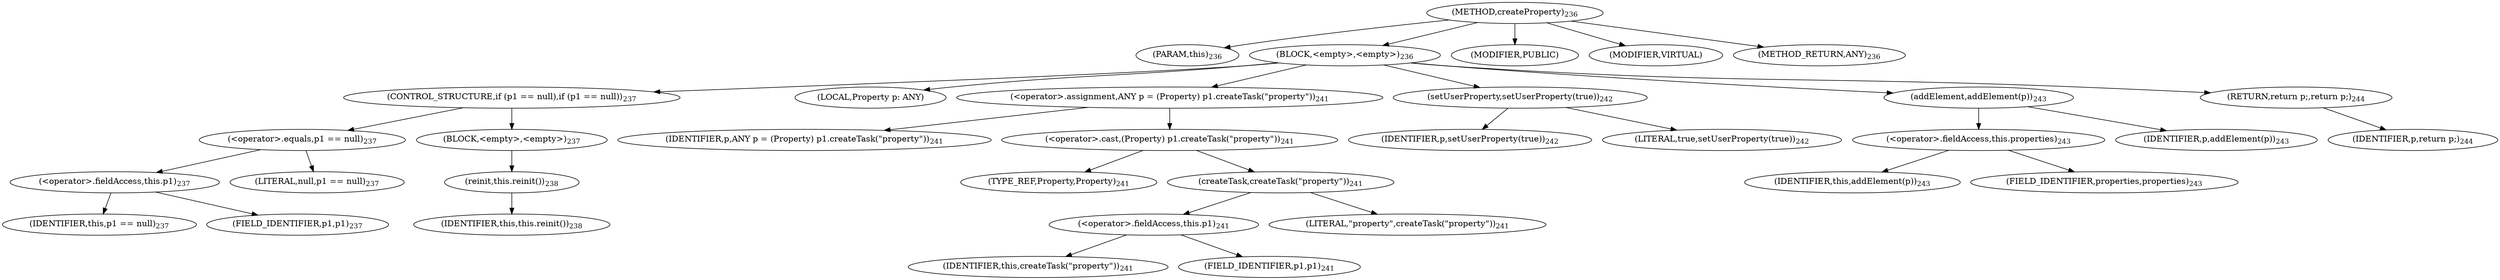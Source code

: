 digraph "createProperty" {  
"608" [label = <(METHOD,createProperty)<SUB>236</SUB>> ]
"26" [label = <(PARAM,this)<SUB>236</SUB>> ]
"609" [label = <(BLOCK,&lt;empty&gt;,&lt;empty&gt;)<SUB>236</SUB>> ]
"610" [label = <(CONTROL_STRUCTURE,if (p1 == null),if (p1 == null))<SUB>237</SUB>> ]
"611" [label = <(&lt;operator&gt;.equals,p1 == null)<SUB>237</SUB>> ]
"612" [label = <(&lt;operator&gt;.fieldAccess,this.p1)<SUB>237</SUB>> ]
"613" [label = <(IDENTIFIER,this,p1 == null)<SUB>237</SUB>> ]
"614" [label = <(FIELD_IDENTIFIER,p1,p1)<SUB>237</SUB>> ]
"615" [label = <(LITERAL,null,p1 == null)<SUB>237</SUB>> ]
"616" [label = <(BLOCK,&lt;empty&gt;,&lt;empty&gt;)<SUB>237</SUB>> ]
"617" [label = <(reinit,this.reinit())<SUB>238</SUB>> ]
"25" [label = <(IDENTIFIER,this,this.reinit())<SUB>238</SUB>> ]
"618" [label = <(LOCAL,Property p: ANY)> ]
"619" [label = <(&lt;operator&gt;.assignment,ANY p = (Property) p1.createTask(&quot;property&quot;))<SUB>241</SUB>> ]
"620" [label = <(IDENTIFIER,p,ANY p = (Property) p1.createTask(&quot;property&quot;))<SUB>241</SUB>> ]
"621" [label = <(&lt;operator&gt;.cast,(Property) p1.createTask(&quot;property&quot;))<SUB>241</SUB>> ]
"622" [label = <(TYPE_REF,Property,Property)<SUB>241</SUB>> ]
"623" [label = <(createTask,createTask(&quot;property&quot;))<SUB>241</SUB>> ]
"624" [label = <(&lt;operator&gt;.fieldAccess,this.p1)<SUB>241</SUB>> ]
"625" [label = <(IDENTIFIER,this,createTask(&quot;property&quot;))<SUB>241</SUB>> ]
"626" [label = <(FIELD_IDENTIFIER,p1,p1)<SUB>241</SUB>> ]
"627" [label = <(LITERAL,&quot;property&quot;,createTask(&quot;property&quot;))<SUB>241</SUB>> ]
"628" [label = <(setUserProperty,setUserProperty(true))<SUB>242</SUB>> ]
"629" [label = <(IDENTIFIER,p,setUserProperty(true))<SUB>242</SUB>> ]
"630" [label = <(LITERAL,true,setUserProperty(true))<SUB>242</SUB>> ]
"631" [label = <(addElement,addElement(p))<SUB>243</SUB>> ]
"632" [label = <(&lt;operator&gt;.fieldAccess,this.properties)<SUB>243</SUB>> ]
"633" [label = <(IDENTIFIER,this,addElement(p))<SUB>243</SUB>> ]
"634" [label = <(FIELD_IDENTIFIER,properties,properties)<SUB>243</SUB>> ]
"635" [label = <(IDENTIFIER,p,addElement(p))<SUB>243</SUB>> ]
"636" [label = <(RETURN,return p;,return p;)<SUB>244</SUB>> ]
"637" [label = <(IDENTIFIER,p,return p;)<SUB>244</SUB>> ]
"638" [label = <(MODIFIER,PUBLIC)> ]
"639" [label = <(MODIFIER,VIRTUAL)> ]
"640" [label = <(METHOD_RETURN,ANY)<SUB>236</SUB>> ]
  "608" -> "26" 
  "608" -> "609" 
  "608" -> "638" 
  "608" -> "639" 
  "608" -> "640" 
  "609" -> "610" 
  "609" -> "618" 
  "609" -> "619" 
  "609" -> "628" 
  "609" -> "631" 
  "609" -> "636" 
  "610" -> "611" 
  "610" -> "616" 
  "611" -> "612" 
  "611" -> "615" 
  "612" -> "613" 
  "612" -> "614" 
  "616" -> "617" 
  "617" -> "25" 
  "619" -> "620" 
  "619" -> "621" 
  "621" -> "622" 
  "621" -> "623" 
  "623" -> "624" 
  "623" -> "627" 
  "624" -> "625" 
  "624" -> "626" 
  "628" -> "629" 
  "628" -> "630" 
  "631" -> "632" 
  "631" -> "635" 
  "632" -> "633" 
  "632" -> "634" 
  "636" -> "637" 
}

